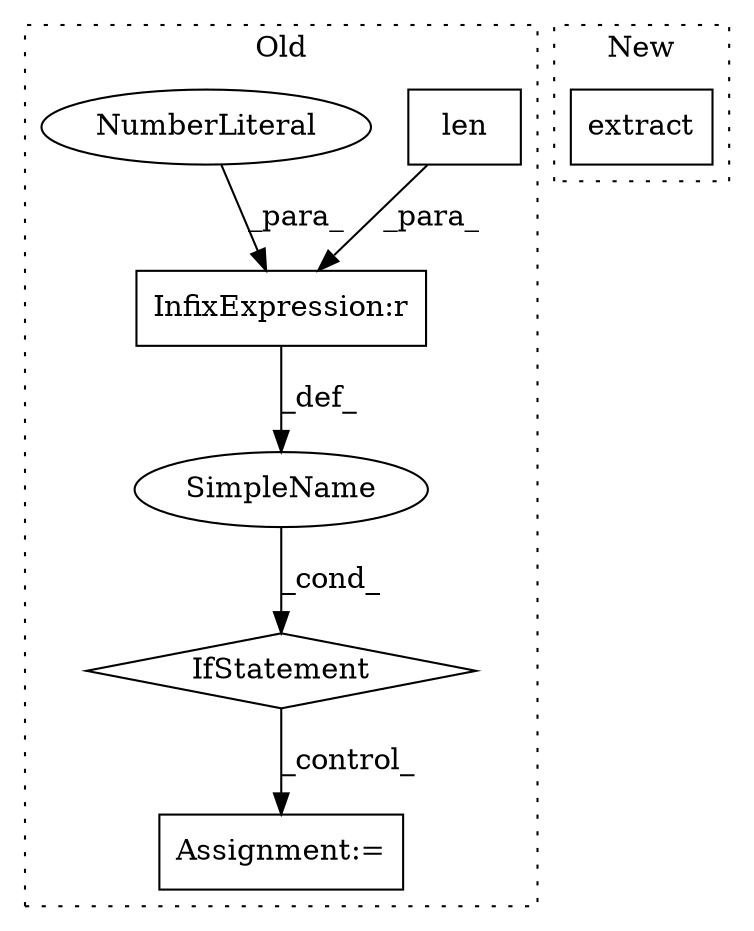 digraph G {
subgraph cluster0 {
1 [label="len" a="32" s="43009,43033" l="4,1" shape="box"];
3 [label="IfStatement" a="25" s="43005,43038" l="4,2" shape="diamond"];
4 [label="Assignment:=" a="7" s="43200" l="1" shape="box"];
5 [label="SimpleName" a="42" s="" l="" shape="ellipse"];
6 [label="InfixExpression:r" a="27" s="43034" l="3" shape="box"];
7 [label="NumberLiteral" a="34" s="43037" l="1" shape="ellipse"];
label = "Old";
style="dotted";
}
subgraph cluster1 {
2 [label="extract" a="32" s="43069,43088" l="8,1" shape="box"];
label = "New";
style="dotted";
}
1 -> 6 [label="_para_"];
3 -> 4 [label="_control_"];
5 -> 3 [label="_cond_"];
6 -> 5 [label="_def_"];
7 -> 6 [label="_para_"];
}